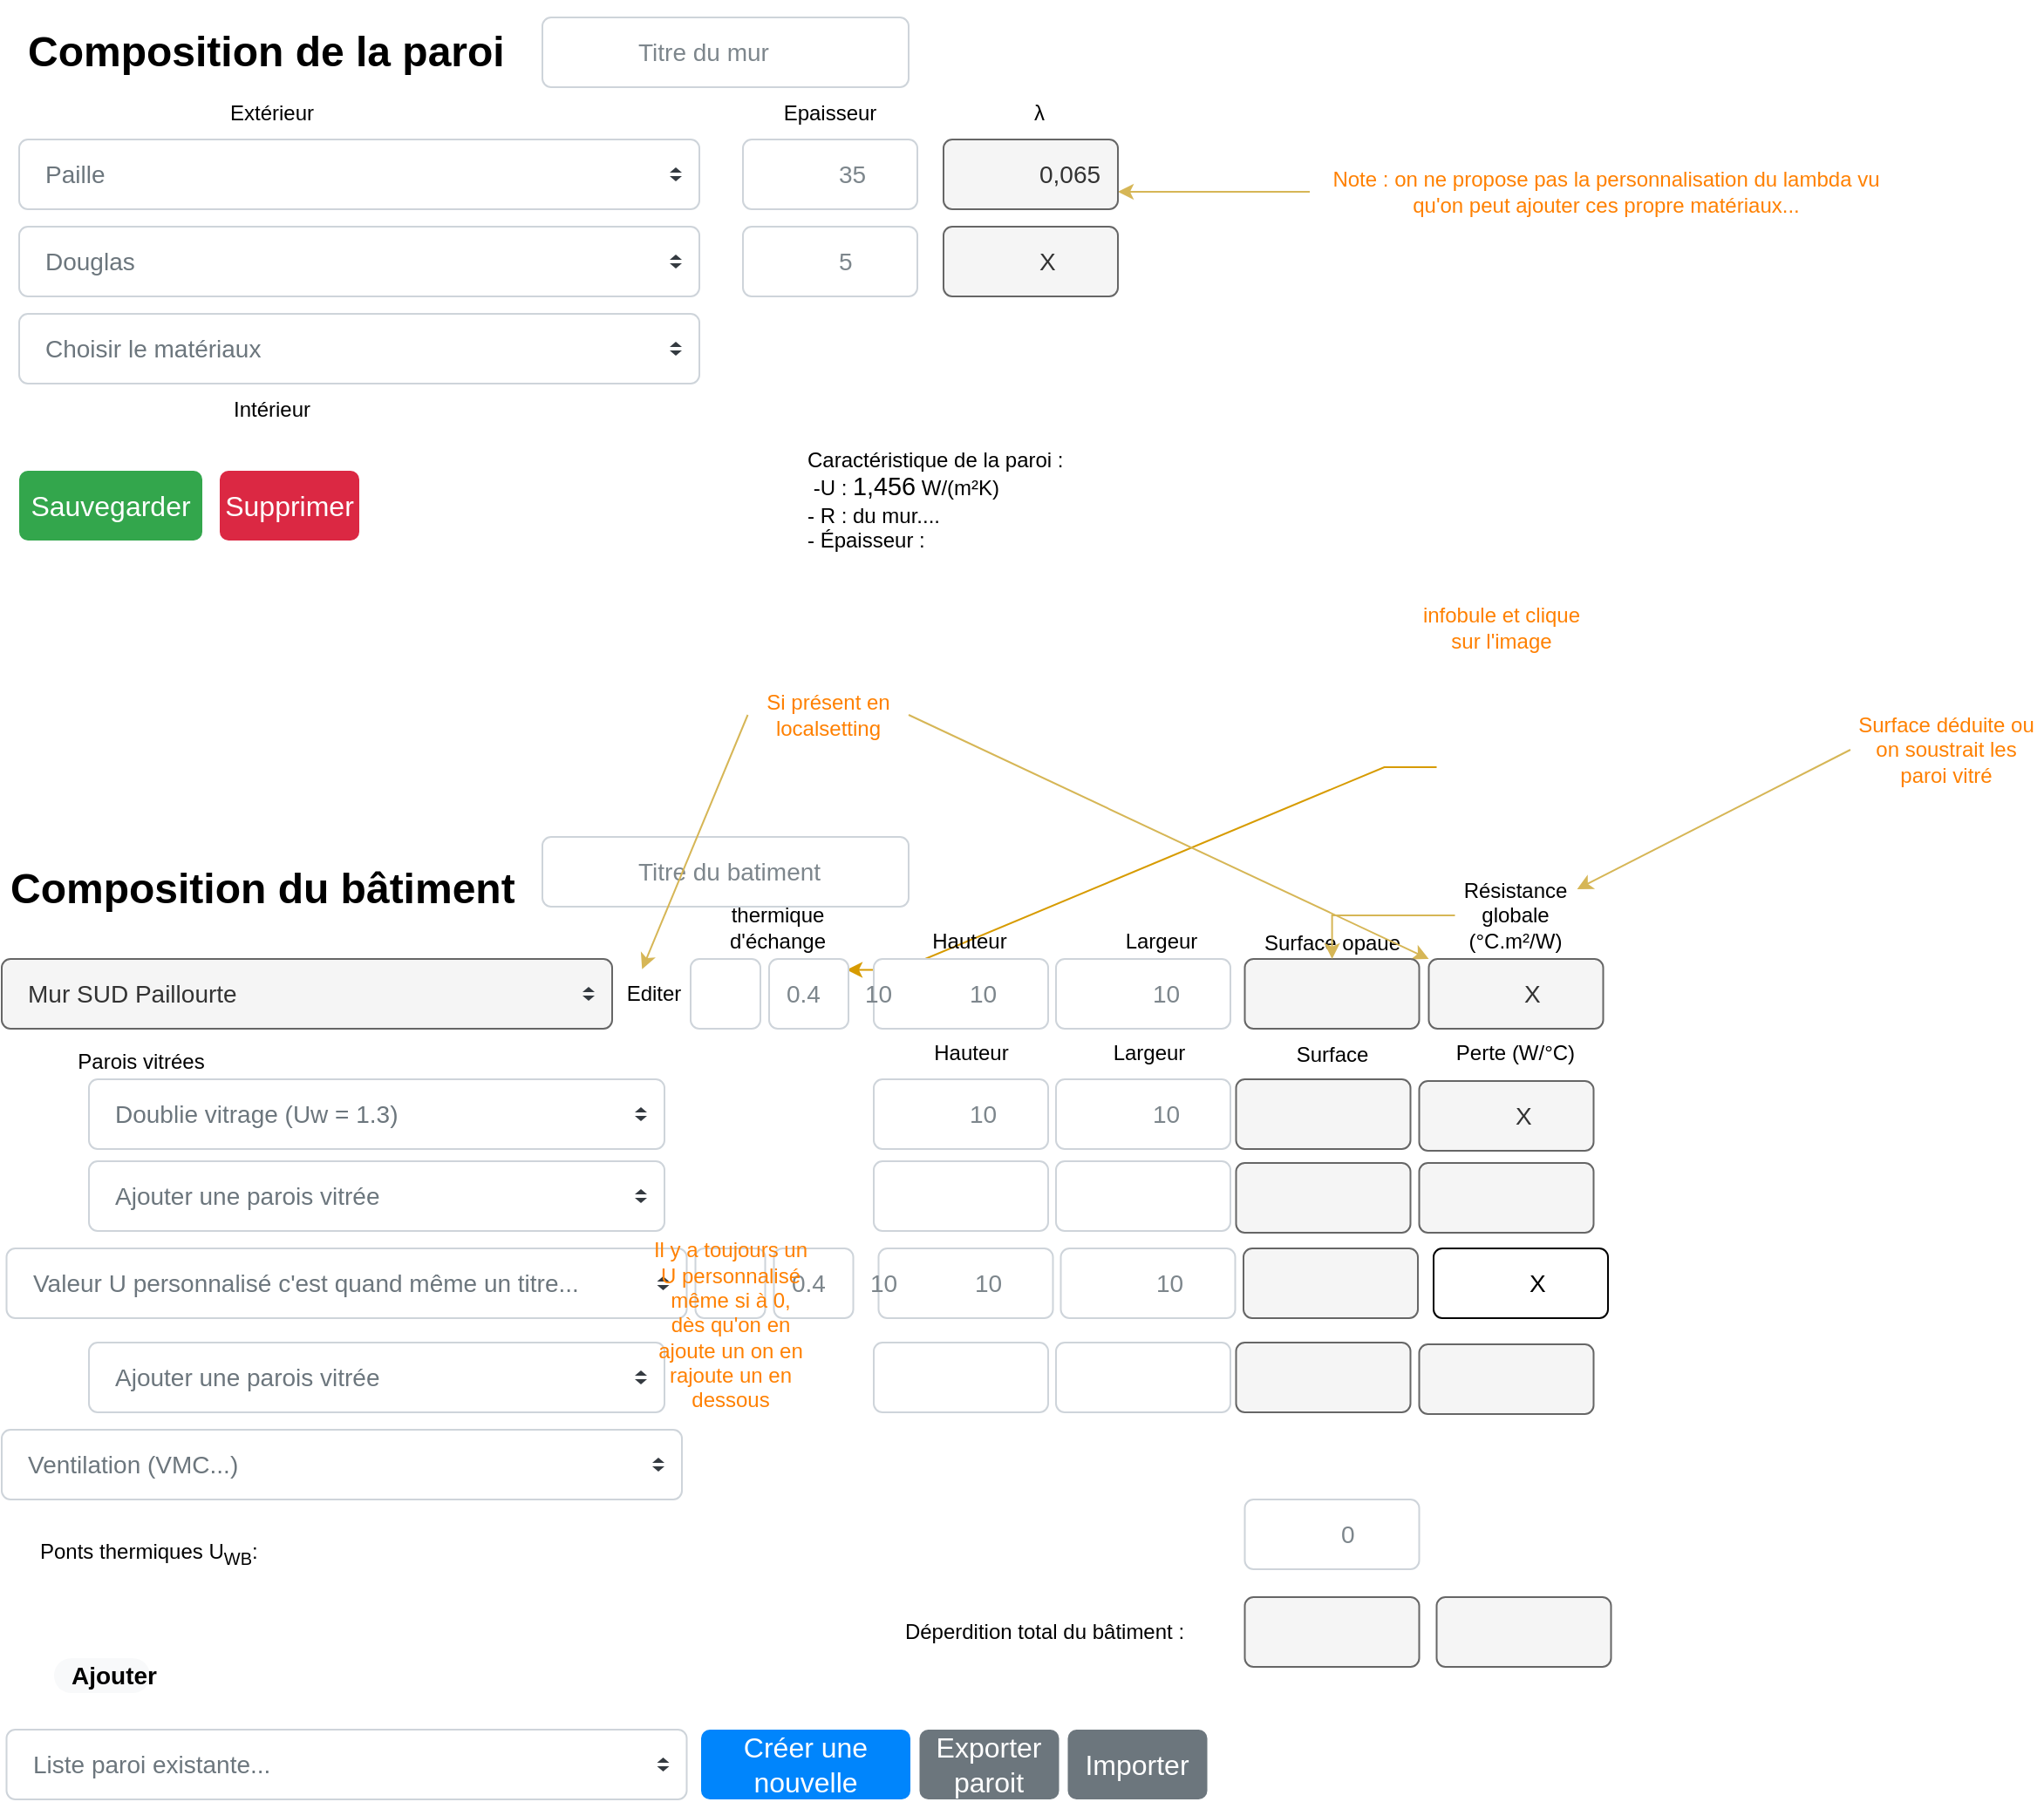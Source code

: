 <mxfile version="22.0.4" type="device">
  <diagram name="Page-1" id="U6AgEsBWcxfrFkKD8nFg">
    <mxGraphModel dx="638" dy="358" grid="1" gridSize="10" guides="1" tooltips="1" connect="1" arrows="1" fold="1" page="1" pageScale="1" pageWidth="827" pageHeight="1169" math="0" shadow="0">
      <root>
        <mxCell id="0" />
        <mxCell id="1" parent="0" />
        <mxCell id="PsO-t5uclC_GNvqs1Ozv-1" value="Paille" style="html=1;shadow=0;dashed=0;shape=mxgraph.bootstrap.rrect;rSize=5;fillColor=#ffffff;strokeColor=#CED4DA;align=left;spacing=15;fontSize=14;fontColor=#6C767D;" parent="1" vertex="1">
          <mxGeometry x="20" y="110" width="390" height="40" as="geometry" />
        </mxCell>
        <mxCell id="PsO-t5uclC_GNvqs1Ozv-2" value="" style="shape=triangle;direction=south;fillColor=#343A40;strokeColor=none;perimeter=none;" parent="PsO-t5uclC_GNvqs1Ozv-1" vertex="1">
          <mxGeometry x="1" y="0.5" width="7" height="3" relative="1" as="geometry">
            <mxPoint x="-17" y="1" as="offset" />
          </mxGeometry>
        </mxCell>
        <mxCell id="PsO-t5uclC_GNvqs1Ozv-3" value="" style="shape=triangle;direction=north;fillColor=#343A40;strokeColor=none;perimeter=none;" parent="PsO-t5uclC_GNvqs1Ozv-1" vertex="1">
          <mxGeometry x="1" y="0.5" width="7" height="3" relative="1" as="geometry">
            <mxPoint x="-17" y="-4" as="offset" />
          </mxGeometry>
        </mxCell>
        <mxCell id="PsO-t5uclC_GNvqs1Ozv-4" value="Choisir le matériaux" style="html=1;shadow=0;dashed=0;shape=mxgraph.bootstrap.rrect;rSize=5;fillColor=#ffffff;strokeColor=#CED4DA;align=left;spacing=15;fontSize=14;fontColor=#6C767D;" parent="1" vertex="1">
          <mxGeometry x="20" y="210" width="390" height="40" as="geometry" />
        </mxCell>
        <mxCell id="PsO-t5uclC_GNvqs1Ozv-5" value="" style="shape=triangle;direction=south;fillColor=#343A40;strokeColor=none;perimeter=none;" parent="PsO-t5uclC_GNvqs1Ozv-4" vertex="1">
          <mxGeometry x="1" y="0.5" width="7" height="3" relative="1" as="geometry">
            <mxPoint x="-17" y="1" as="offset" />
          </mxGeometry>
        </mxCell>
        <mxCell id="PsO-t5uclC_GNvqs1Ozv-6" value="" style="shape=triangle;direction=north;fillColor=#343A40;strokeColor=none;perimeter=none;" parent="PsO-t5uclC_GNvqs1Ozv-4" vertex="1">
          <mxGeometry x="1" y="0.5" width="7" height="3" relative="1" as="geometry">
            <mxPoint x="-17" y="-4" as="offset" />
          </mxGeometry>
        </mxCell>
        <mxCell id="PsO-t5uclC_GNvqs1Ozv-11" value="&lt;h1&gt;Composition de la paroi&lt;br&gt;&lt;/h1&gt;" style="text;html=1;strokeColor=none;fillColor=none;spacing=5;spacingTop=-20;whiteSpace=wrap;overflow=hidden;rounded=0;" parent="1" vertex="1">
          <mxGeometry x="20" y="40" width="330" height="40" as="geometry" />
        </mxCell>
        <mxCell id="PsO-t5uclC_GNvqs1Ozv-12" value="Intérieur" style="text;html=1;strokeColor=none;fillColor=none;align=center;verticalAlign=middle;whiteSpace=wrap;rounded=0;" parent="1" vertex="1">
          <mxGeometry x="130" y="250" width="70" height="30" as="geometry" />
        </mxCell>
        <mxCell id="PsO-t5uclC_GNvqs1Ozv-13" value="Extérieur" style="text;html=1;strokeColor=none;fillColor=none;align=center;verticalAlign=middle;whiteSpace=wrap;rounded=0;" parent="1" vertex="1">
          <mxGeometry x="135" y="80" width="60" height="30" as="geometry" />
        </mxCell>
        <mxCell id="PsO-t5uclC_GNvqs1Ozv-14" value="Titre du mur" style="html=1;shadow=0;dashed=0;shape=mxgraph.bootstrap.rrect;rSize=5;strokeColor=#CED4DA;html=1;whiteSpace=wrap;fillColor=#FFFFFF;fontColor=#7D868C;align=left;spacing=15;spacingLeft=40;fontSize=14;" parent="1" vertex="1">
          <mxGeometry x="320" y="40" width="210" height="40" as="geometry" />
        </mxCell>
        <mxCell id="PsO-t5uclC_GNvqs1Ozv-17" value="Epaisseur" style="text;html=1;strokeColor=none;fillColor=none;align=center;verticalAlign=middle;whiteSpace=wrap;rounded=0;" parent="1" vertex="1">
          <mxGeometry x="450" y="80" width="70" height="30" as="geometry" />
        </mxCell>
        <mxCell id="PsO-t5uclC_GNvqs1Ozv-18" value="λ" style="text;html=1;strokeColor=none;fillColor=none;align=center;verticalAlign=middle;whiteSpace=wrap;rounded=0;" parent="1" vertex="1">
          <mxGeometry x="570" y="80" width="70" height="30" as="geometry" />
        </mxCell>
        <mxCell id="PsO-t5uclC_GNvqs1Ozv-22" value="Supprimer" style="html=1;shadow=0;dashed=0;shape=mxgraph.bootstrap.rrect;rSize=5;strokeColor=none;strokeWidth=1;fillColor=#DB2843;fontColor=#FFFFFF;whiteSpace=wrap;align=center;verticalAlign=middle;spacingLeft=0;fontStyle=0;fontSize=16;spacing=5;" parent="1" vertex="1">
          <mxGeometry x="135" y="300" width="80" height="40" as="geometry" />
        </mxCell>
        <mxCell id="PsO-t5uclC_GNvqs1Ozv-26" value="35" style="html=1;shadow=0;dashed=0;shape=mxgraph.bootstrap.rrect;rSize=5;strokeColor=#CED4DA;html=1;whiteSpace=wrap;fillColor=#FFFFFF;fontColor=#7D868C;align=left;spacing=15;spacingLeft=40;fontSize=14;" parent="1" vertex="1">
          <mxGeometry x="435" y="110" width="100" height="40" as="geometry" />
        </mxCell>
        <mxCell id="PsO-t5uclC_GNvqs1Ozv-32" value="Douglas" style="html=1;shadow=0;dashed=0;shape=mxgraph.bootstrap.rrect;rSize=5;fillColor=#ffffff;strokeColor=#CED4DA;align=left;spacing=15;fontSize=14;fontColor=#6C767D;" parent="1" vertex="1">
          <mxGeometry x="20" y="160" width="390" height="40" as="geometry" />
        </mxCell>
        <mxCell id="PsO-t5uclC_GNvqs1Ozv-33" value="" style="shape=triangle;direction=south;fillColor=#343A40;strokeColor=none;perimeter=none;" parent="PsO-t5uclC_GNvqs1Ozv-32" vertex="1">
          <mxGeometry x="1" y="0.5" width="7" height="3" relative="1" as="geometry">
            <mxPoint x="-17" y="1" as="offset" />
          </mxGeometry>
        </mxCell>
        <mxCell id="PsO-t5uclC_GNvqs1Ozv-34" value="" style="shape=triangle;direction=north;fillColor=#343A40;strokeColor=none;perimeter=none;" parent="PsO-t5uclC_GNvqs1Ozv-32" vertex="1">
          <mxGeometry x="1" y="0.5" width="7" height="3" relative="1" as="geometry">
            <mxPoint x="-17" y="-4" as="offset" />
          </mxGeometry>
        </mxCell>
        <mxCell id="PsO-t5uclC_GNvqs1Ozv-36" value="5" style="html=1;shadow=0;dashed=0;shape=mxgraph.bootstrap.rrect;rSize=5;strokeColor=#CED4DA;html=1;whiteSpace=wrap;fillColor=#FFFFFF;fontColor=#7D868C;align=left;spacing=15;spacingLeft=40;fontSize=14;" parent="1" vertex="1">
          <mxGeometry x="435" y="160" width="100" height="40" as="geometry" />
        </mxCell>
        <mxCell id="PsO-t5uclC_GNvqs1Ozv-41" style="edgeStyle=orthogonalEdgeStyle;rounded=0;orthogonalLoop=1;jettySize=auto;html=1;fillColor=#fff2cc;strokeColor=#d6b656;" parent="1" source="PsO-t5uclC_GNvqs1Ozv-40" target="PsO-t5uclC_GNvqs1Ozv-42" edge="1">
          <mxGeometry relative="1" as="geometry">
            <mxPoint x="640" y="130" as="targetPoint" />
          </mxGeometry>
        </mxCell>
        <mxCell id="PsO-t5uclC_GNvqs1Ozv-40" value="&lt;font color=&quot;#FF8000&quot;&gt;Note : on ne propose pas la personnalisation du lambda vu qu&#39;on peut ajouter ces propre matériaux...&lt;/font&gt;" style="text;html=1;strokeColor=none;fillColor=none;align=center;verticalAlign=middle;whiteSpace=wrap;rounded=0;" parent="1" vertex="1">
          <mxGeometry x="760" y="140" width="340" as="geometry" />
        </mxCell>
        <mxCell id="PsO-t5uclC_GNvqs1Ozv-42" value="0,065" style="html=1;shadow=0;dashed=0;shape=mxgraph.bootstrap.rrect;rSize=5;strokeColor=#666666;html=1;whiteSpace=wrap;fillColor=#f5f5f5;fontColor=#333333;align=left;spacing=15;spacingLeft=40;fontSize=14;" parent="1" vertex="1">
          <mxGeometry x="550" y="110" width="100" height="40" as="geometry" />
        </mxCell>
        <mxCell id="PsO-t5uclC_GNvqs1Ozv-43" value="X" style="html=1;shadow=0;dashed=0;shape=mxgraph.bootstrap.rrect;rSize=5;strokeColor=#666666;html=1;whiteSpace=wrap;fillColor=#f5f5f5;fontColor=#333333;align=left;spacing=15;spacingLeft=40;fontSize=14;" parent="1" vertex="1">
          <mxGeometry x="550" y="160" width="100" height="40" as="geometry" />
        </mxCell>
        <mxCell id="PsO-t5uclC_GNvqs1Ozv-44" value="&lt;div class=&quot;ucolsmpl colmaxi&quot; style=&quot;display: block;&quot;&gt;&lt;div class=&quot;usumdiv ucolhd&quot; title=&quot;Votre valeur U en Vergleich mit dem Höchstwert gemäß GEG 2020 für erstmaligen Einbau, Ersatz oder Erneuerung von Außenwänden (Anlage 7, Zeile 1a,1b). (Calculé via FE)&quot;&gt;&lt;span class=&quot;uvar&quot;&gt;Caractéristique de la paroi :&amp;nbsp; &lt;br&gt;&lt;/span&gt;&lt;/div&gt;&lt;div class=&quot;usumdiv ucolhd&quot; title=&quot;Votre valeur U en Vergleich mit dem Höchstwert gemäß GEG 2020 für erstmaligen Einbau, Ersatz oder Erneuerung von Außenwänden (Anlage 7, Zeile 1a,1b). (Calculé via FE)&quot;&gt;&lt;span class=&quot;uvar&quot;&gt;&amp;nbsp;-U :&lt;/span&gt; &lt;span class=&quot;uval&quot; style=&quot;font-size:120%;&quot;&gt;1,456&lt;/span&gt; &lt;span style=&quot;font-size:12px;&quot; class=&quot;uunit&quot;&gt;W/(m²K)&lt;/span&gt;&lt;/div&gt;&lt;div class=&quot;usumdiv ucolhd&quot; title=&quot;Votre valeur U en Vergleich mit dem Höchstwert gemäß GEG 2020 für erstmaligen Einbau, Ersatz oder Erneuerung von Außenwänden (Anlage 7, Zeile 1a,1b). (Calculé via FE)&quot;&gt;&lt;span style=&quot;font-size:12px;&quot; class=&quot;uunit&quot;&gt;- R : du mur....&lt;br&gt;&lt;/span&gt;&lt;/div&gt;&lt;div class=&quot;usumdiv ucolhd&quot; title=&quot;Votre valeur U en Vergleich mit dem Höchstwert gemäß GEG 2020 für erstmaligen Einbau, Ersatz oder Erneuerung von Außenwänden (Anlage 7, Zeile 1a,1b). (Calculé via FE)&quot;&gt;&lt;span style=&quot;font-size:12px;&quot; class=&quot;uunit&quot;&gt;- Épaisseur : &lt;br&gt;&lt;/span&gt;&lt;/div&gt;&lt;/div&gt;" style="text;whiteSpace=wrap;html=1;" parent="1" vertex="1">
          <mxGeometry x="470" y="280" width="190" height="70" as="geometry" />
        </mxCell>
        <mxCell id="PsO-t5uclC_GNvqs1Ozv-112" style="edgeStyle=entityRelationEdgeStyle;rounded=0;orthogonalLoop=1;jettySize=auto;html=1;entryX=0.978;entryY=0.156;entryDx=0;entryDy=0;entryPerimeter=0;fillColor=#ffe6cc;strokeColor=#d79b00;" parent="1" source="PsO-t5uclC_GNvqs1Ozv-45" target="PsO-t5uclC_GNvqs1Ozv-72" edge="1">
          <mxGeometry relative="1" as="geometry">
            <Array as="points">
              <mxPoint x="610" y="520" />
              <mxPoint x="620" y="500" />
              <mxPoint x="550" y="520" />
            </Array>
          </mxGeometry>
        </mxCell>
        <mxCell id="PsO-t5uclC_GNvqs1Ozv-45" value="" style="shape=image;imageAspect=0;aspect=fixed;verticalLabelPosition=bottom;verticalAlign=top;image=https://energie.wallonie.be/servlet/Repository/img-6-8.png?ID=39704;" parent="1" vertex="1">
          <mxGeometry x="832.75" y="410.27" width="148.25" height="119.45" as="geometry" />
        </mxCell>
        <mxCell id="PsO-t5uclC_GNvqs1Ozv-49" value="&lt;h1&gt;Composition du bâtiment&lt;br&gt;&lt;/h1&gt;" style="text;html=1;strokeColor=none;fillColor=none;spacing=5;spacingTop=-20;whiteSpace=wrap;overflow=hidden;rounded=0;" parent="1" vertex="1">
          <mxGeometry x="10" y="520" width="330" height="40" as="geometry" />
        </mxCell>
        <mxCell id="PsO-t5uclC_GNvqs1Ozv-51" value="Mur SUD Paillourte" style="html=1;shadow=0;dashed=0;shape=mxgraph.bootstrap.rrect;rSize=5;fillColor=#f5f5f5;strokeColor=#666666;align=left;spacing=15;fontSize=14;fontColor=#333333;" parent="1" vertex="1">
          <mxGeometry x="10" y="580" width="350" height="40" as="geometry" />
        </mxCell>
        <mxCell id="PsO-t5uclC_GNvqs1Ozv-52" value="" style="shape=triangle;direction=south;fillColor=#343A40;strokeColor=none;perimeter=none;" parent="PsO-t5uclC_GNvqs1Ozv-51" vertex="1">
          <mxGeometry x="1" y="0.5" width="7" height="3" relative="1" as="geometry">
            <mxPoint x="-17" y="1" as="offset" />
          </mxGeometry>
        </mxCell>
        <mxCell id="PsO-t5uclC_GNvqs1Ozv-53" value="" style="shape=triangle;direction=north;fillColor=#343A40;strokeColor=none;perimeter=none;" parent="PsO-t5uclC_GNvqs1Ozv-51" vertex="1">
          <mxGeometry x="1" y="0.5" width="7" height="3" relative="1" as="geometry">
            <mxPoint x="-17" y="-4" as="offset" />
          </mxGeometry>
        </mxCell>
        <mxCell id="PsO-t5uclC_GNvqs1Ozv-54" value="10" style="html=1;shadow=0;dashed=0;shape=mxgraph.bootstrap.rrect;rSize=5;strokeColor=#CED4DA;html=1;whiteSpace=wrap;fillColor=#FFFFFF;fontColor=#7D868C;align=left;spacing=15;spacingLeft=40;fontSize=14;" parent="1" vertex="1">
          <mxGeometry x="614.5" y="580" width="100" height="40" as="geometry" />
        </mxCell>
        <mxCell id="PsO-t5uclC_GNvqs1Ozv-55" value="10" style="html=1;shadow=0;dashed=0;shape=mxgraph.bootstrap.rrect;rSize=5;strokeColor=#CED4DA;html=1;whiteSpace=wrap;fillColor=#FFFFFF;fontColor=#7D868C;align=left;spacing=15;spacingLeft=40;fontSize=14;" parent="1" vertex="1">
          <mxGeometry x="510" y="580" width="100" height="40" as="geometry" />
        </mxCell>
        <mxCell id="PsO-t5uclC_GNvqs1Ozv-56" value="Hauteur" style="text;html=1;strokeColor=none;fillColor=none;align=center;verticalAlign=middle;whiteSpace=wrap;rounded=0;" parent="1" vertex="1">
          <mxGeometry x="530" y="555" width="70" height="30" as="geometry" />
        </mxCell>
        <mxCell id="PsO-t5uclC_GNvqs1Ozv-57" value="Largeur" style="text;html=1;strokeColor=none;fillColor=none;align=center;verticalAlign=middle;whiteSpace=wrap;rounded=0;" parent="1" vertex="1">
          <mxGeometry x="640" y="555" width="70" height="30" as="geometry" />
        </mxCell>
        <mxCell id="PsO-t5uclC_GNvqs1Ozv-58" value="Doublie vitrage (Uw = 1.3)" style="html=1;shadow=0;dashed=0;shape=mxgraph.bootstrap.rrect;rSize=5;fillColor=#ffffff;strokeColor=#CED4DA;align=left;spacing=15;fontSize=14;fontColor=#6C767D;" parent="1" vertex="1">
          <mxGeometry x="60" y="649" width="330" height="40" as="geometry" />
        </mxCell>
        <mxCell id="PsO-t5uclC_GNvqs1Ozv-59" value="" style="shape=triangle;direction=south;fillColor=#343A40;strokeColor=none;perimeter=none;" parent="PsO-t5uclC_GNvqs1Ozv-58" vertex="1">
          <mxGeometry x="1" y="0.5" width="7" height="3" relative="1" as="geometry">
            <mxPoint x="-17" y="1" as="offset" />
          </mxGeometry>
        </mxCell>
        <mxCell id="PsO-t5uclC_GNvqs1Ozv-60" value="" style="shape=triangle;direction=north;fillColor=#343A40;strokeColor=none;perimeter=none;" parent="PsO-t5uclC_GNvqs1Ozv-58" vertex="1">
          <mxGeometry x="1" y="0.5" width="7" height="3" relative="1" as="geometry">
            <mxPoint x="-17" y="-4" as="offset" />
          </mxGeometry>
        </mxCell>
        <mxCell id="PsO-t5uclC_GNvqs1Ozv-65" value="Parois vitrées" style="text;html=1;strokeColor=none;fillColor=none;align=center;verticalAlign=middle;whiteSpace=wrap;rounded=0;" parent="PsO-t5uclC_GNvqs1Ozv-58" vertex="1">
          <mxGeometry x="-50" y="-15" width="160" height="10" as="geometry" />
        </mxCell>
        <mxCell id="PsO-t5uclC_GNvqs1Ozv-61" value="10" style="html=1;shadow=0;dashed=0;shape=mxgraph.bootstrap.rrect;rSize=5;strokeColor=#CED4DA;html=1;whiteSpace=wrap;fillColor=#FFFFFF;fontColor=#7D868C;align=left;spacing=15;spacingLeft=40;fontSize=14;" parent="1" vertex="1">
          <mxGeometry x="510" y="649" width="100" height="40" as="geometry" />
        </mxCell>
        <mxCell id="PsO-t5uclC_GNvqs1Ozv-62" value="10" style="html=1;shadow=0;dashed=0;shape=mxgraph.bootstrap.rrect;rSize=5;strokeColor=#CED4DA;html=1;whiteSpace=wrap;fillColor=#FFFFFF;fontColor=#7D868C;align=left;spacing=15;spacingLeft=40;fontSize=14;" parent="1" vertex="1">
          <mxGeometry x="614.5" y="649" width="100" height="40" as="geometry" />
        </mxCell>
        <mxCell id="PsO-t5uclC_GNvqs1Ozv-63" value="X" style="html=1;shadow=0;dashed=0;shape=mxgraph.bootstrap.rrect;rSize=5;strokeColor=#666666;html=1;whiteSpace=wrap;fillColor=#f5f5f5;fontColor=#333333;align=left;spacing=15;spacingLeft=40;fontSize=14;" parent="1" vertex="1">
          <mxGeometry x="828.25" y="580" width="100" height="40" as="geometry" />
        </mxCell>
        <mxCell id="PsO-t5uclC_GNvqs1Ozv-67" value="Surface opaue" style="text;html=1;strokeColor=none;fillColor=none;align=center;verticalAlign=middle;whiteSpace=wrap;rounded=0;" parent="1" vertex="1">
          <mxGeometry x="727.75" y="555.5" width="90" height="30" as="geometry" />
        </mxCell>
        <mxCell id="PsO-t5uclC_GNvqs1Ozv-68" value="X" style="html=1;shadow=0;dashed=0;shape=mxgraph.bootstrap.rrect;rSize=5;strokeColor=#666666;html=1;whiteSpace=wrap;fillColor=#f5f5f5;fontColor=#333333;align=left;spacing=15;spacingLeft=40;fontSize=14;" parent="1" vertex="1">
          <mxGeometry x="822.75" y="650" width="100" height="40" as="geometry" />
        </mxCell>
        <mxCell id="PsO-t5uclC_GNvqs1Ozv-71" value="Résistance thermique d&#39;échange" style="text;html=1;strokeColor=none;fillColor=none;align=center;verticalAlign=middle;whiteSpace=wrap;rounded=0;" parent="1" vertex="1">
          <mxGeometry x="420" y="540" width="70" height="30" as="geometry" />
        </mxCell>
        <mxCell id="PsO-t5uclC_GNvqs1Ozv-72" value="10" style="html=1;shadow=0;dashed=0;shape=mxgraph.bootstrap.rrect;rSize=5;strokeColor=#CED4DA;html=1;whiteSpace=wrap;fillColor=#FFFFFF;fontColor=#7D868C;align=left;spacing=15;spacingLeft=40;fontSize=14;" parent="1" vertex="1">
          <mxGeometry x="450" y="580" width="45.5" height="40" as="geometry" />
        </mxCell>
        <mxCell id="PsO-t5uclC_GNvqs1Ozv-73" value="0.4" style="html=1;shadow=0;dashed=0;shape=mxgraph.bootstrap.rrect;rSize=5;strokeColor=#CED4DA;html=1;whiteSpace=wrap;fillColor=#FFFFFF;fontColor=#7D868C;align=left;spacing=15;spacingLeft=40;fontSize=14;" parent="1" vertex="1">
          <mxGeometry x="405" y="580" width="40" height="40" as="geometry" />
        </mxCell>
        <mxCell id="PsO-t5uclC_GNvqs1Ozv-74" value="Titre du batiment" style="html=1;shadow=0;dashed=0;shape=mxgraph.bootstrap.rrect;rSize=5;strokeColor=#CED4DA;html=1;whiteSpace=wrap;fillColor=#FFFFFF;fontColor=#7D868C;align=left;spacing=15;spacingLeft=40;fontSize=14;" parent="1" vertex="1">
          <mxGeometry x="320" y="510" width="210" height="40" as="geometry" />
        </mxCell>
        <mxCell id="PsO-t5uclC_GNvqs1Ozv-75" value="Valeur U personnalisé c&#39;est quand même un titre..." style="html=1;shadow=0;dashed=0;shape=mxgraph.bootstrap.rrect;rSize=5;fillColor=#ffffff;strokeColor=#CED4DA;align=left;spacing=15;fontSize=14;fontColor=#6C767D;" parent="1" vertex="1">
          <mxGeometry x="12.75" y="746" width="390" height="40" as="geometry" />
        </mxCell>
        <mxCell id="PsO-t5uclC_GNvqs1Ozv-76" value="" style="shape=triangle;direction=south;fillColor=#343A40;strokeColor=none;perimeter=none;" parent="PsO-t5uclC_GNvqs1Ozv-75" vertex="1">
          <mxGeometry x="1" y="0.5" width="7" height="3" relative="1" as="geometry">
            <mxPoint x="-17" y="1" as="offset" />
          </mxGeometry>
        </mxCell>
        <mxCell id="PsO-t5uclC_GNvqs1Ozv-77" value="" style="shape=triangle;direction=north;fillColor=#343A40;strokeColor=none;perimeter=none;" parent="PsO-t5uclC_GNvqs1Ozv-75" vertex="1">
          <mxGeometry x="1" y="0.5" width="7" height="3" relative="1" as="geometry">
            <mxPoint x="-17" y="-4" as="offset" />
          </mxGeometry>
        </mxCell>
        <mxCell id="PsO-t5uclC_GNvqs1Ozv-78" value="10" style="html=1;shadow=0;dashed=0;shape=mxgraph.bootstrap.rrect;rSize=5;strokeColor=#CED4DA;html=1;whiteSpace=wrap;fillColor=#FFFFFF;fontColor=#7D868C;align=left;spacing=15;spacingLeft=40;fontSize=14;" parent="1" vertex="1">
          <mxGeometry x="617.25" y="746" width="100" height="40" as="geometry" />
        </mxCell>
        <mxCell id="PsO-t5uclC_GNvqs1Ozv-79" value="10" style="html=1;shadow=0;dashed=0;shape=mxgraph.bootstrap.rrect;rSize=5;strokeColor=#CED4DA;html=1;whiteSpace=wrap;fillColor=#FFFFFF;fontColor=#7D868C;align=left;spacing=15;spacingLeft=40;fontSize=14;" parent="1" vertex="1">
          <mxGeometry x="512.75" y="746" width="100" height="40" as="geometry" />
        </mxCell>
        <mxCell id="PsO-t5uclC_GNvqs1Ozv-80" value="X" style="html=1;shadow=0;dashed=0;shape=mxgraph.bootstrap.rrect;rSize=5;html=1;whiteSpace=wrap;align=left;spacing=15;spacingLeft=40;fontSize=14;" parent="1" vertex="1">
          <mxGeometry x="831" y="746" width="100" height="40" as="geometry" />
        </mxCell>
        <mxCell id="PsO-t5uclC_GNvqs1Ozv-82" value="10" style="html=1;shadow=0;dashed=0;shape=mxgraph.bootstrap.rrect;rSize=5;strokeColor=#CED4DA;html=1;whiteSpace=wrap;fillColor=#FFFFFF;fontColor=#7D868C;align=left;spacing=15;spacingLeft=40;fontSize=14;" parent="1" vertex="1">
          <mxGeometry x="452.75" y="746" width="45.5" height="40" as="geometry" />
        </mxCell>
        <mxCell id="PsO-t5uclC_GNvqs1Ozv-83" value="0.4" style="html=1;shadow=0;dashed=0;shape=mxgraph.bootstrap.rrect;rSize=5;strokeColor=#CED4DA;html=1;whiteSpace=wrap;fillColor=#FFFFFF;fontColor=#7D868C;align=left;spacing=15;spacingLeft=40;fontSize=14;" parent="1" vertex="1">
          <mxGeometry x="407.75" y="746" width="40" height="40" as="geometry" />
        </mxCell>
        <mxCell id="PsO-t5uclC_GNvqs1Ozv-85" value="&lt;font color=&quot;#FF8000&quot;&gt;infobule et clique sur l&#39;image&lt;br&gt;&lt;/font&gt;" style="text;html=1;strokeColor=none;fillColor=none;align=center;verticalAlign=middle;whiteSpace=wrap;rounded=0;" parent="1" vertex="1">
          <mxGeometry x="814.5" y="390" width="110" as="geometry" />
        </mxCell>
        <mxCell id="PsO-t5uclC_GNvqs1Ozv-86" value="Ajouter une parois vitrée" style="html=1;shadow=0;dashed=0;shape=mxgraph.bootstrap.rrect;rSize=5;fillColor=#ffffff;strokeColor=#CED4DA;align=left;spacing=15;fontSize=14;fontColor=#6C767D;" parent="1" vertex="1">
          <mxGeometry x="60" y="696" width="330" height="40" as="geometry" />
        </mxCell>
        <mxCell id="PsO-t5uclC_GNvqs1Ozv-87" value="" style="shape=triangle;direction=south;fillColor=#343A40;strokeColor=none;perimeter=none;" parent="PsO-t5uclC_GNvqs1Ozv-86" vertex="1">
          <mxGeometry x="1" y="0.5" width="7" height="3" relative="1" as="geometry">
            <mxPoint x="-17" y="1" as="offset" />
          </mxGeometry>
        </mxCell>
        <mxCell id="PsO-t5uclC_GNvqs1Ozv-88" value="" style="shape=triangle;direction=north;fillColor=#343A40;strokeColor=none;perimeter=none;" parent="PsO-t5uclC_GNvqs1Ozv-86" vertex="1">
          <mxGeometry x="1" y="0.5" width="7" height="3" relative="1" as="geometry">
            <mxPoint x="-17" y="-4" as="offset" />
          </mxGeometry>
        </mxCell>
        <mxCell id="PsO-t5uclC_GNvqs1Ozv-90" value="" style="html=1;shadow=0;dashed=0;shape=mxgraph.bootstrap.rrect;rSize=5;strokeColor=#CED4DA;html=1;whiteSpace=wrap;fillColor=#FFFFFF;fontColor=#7D868C;align=left;spacing=15;spacingLeft=40;fontSize=14;" parent="1" vertex="1">
          <mxGeometry x="510" y="696" width="100" height="40" as="geometry" />
        </mxCell>
        <mxCell id="PsO-t5uclC_GNvqs1Ozv-91" value="" style="html=1;shadow=0;dashed=0;shape=mxgraph.bootstrap.rrect;rSize=5;strokeColor=#CED4DA;html=1;whiteSpace=wrap;fillColor=#FFFFFF;fontColor=#7D868C;align=left;spacing=15;spacingLeft=40;fontSize=14;" parent="1" vertex="1">
          <mxGeometry x="614.5" y="696" width="100" height="40" as="geometry" />
        </mxCell>
        <mxCell id="PsO-t5uclC_GNvqs1Ozv-92" value="" style="html=1;shadow=0;dashed=0;shape=mxgraph.bootstrap.rrect;rSize=5;strokeColor=#666666;html=1;whiteSpace=wrap;fillColor=#f5f5f5;fontColor=#333333;align=left;spacing=15;spacingLeft=40;fontSize=14;" parent="1" vertex="1">
          <mxGeometry x="822.75" y="697" width="100" height="40" as="geometry" />
        </mxCell>
        <mxCell id="PsO-t5uclC_GNvqs1Ozv-102" value="Ajouter une parois vitrée" style="html=1;shadow=0;dashed=0;shape=mxgraph.bootstrap.rrect;rSize=5;fillColor=#ffffff;strokeColor=#CED4DA;align=left;spacing=15;fontSize=14;fontColor=#6C767D;" parent="1" vertex="1">
          <mxGeometry x="60" y="800" width="330" height="40" as="geometry" />
        </mxCell>
        <mxCell id="PsO-t5uclC_GNvqs1Ozv-103" value="" style="shape=triangle;direction=south;fillColor=#343A40;strokeColor=none;perimeter=none;" parent="PsO-t5uclC_GNvqs1Ozv-102" vertex="1">
          <mxGeometry x="1" y="0.5" width="7" height="3" relative="1" as="geometry">
            <mxPoint x="-17" y="1" as="offset" />
          </mxGeometry>
        </mxCell>
        <mxCell id="PsO-t5uclC_GNvqs1Ozv-104" value="" style="shape=triangle;direction=north;fillColor=#343A40;strokeColor=none;perimeter=none;" parent="PsO-t5uclC_GNvqs1Ozv-102" vertex="1">
          <mxGeometry x="1" y="0.5" width="7" height="3" relative="1" as="geometry">
            <mxPoint x="-17" y="-4" as="offset" />
          </mxGeometry>
        </mxCell>
        <mxCell id="PsO-t5uclC_GNvqs1Ozv-105" value="" style="html=1;shadow=0;dashed=0;shape=mxgraph.bootstrap.rrect;rSize=5;strokeColor=#CED4DA;html=1;whiteSpace=wrap;fillColor=#FFFFFF;fontColor=#7D868C;align=left;spacing=15;spacingLeft=40;fontSize=14;" parent="1" vertex="1">
          <mxGeometry x="510" y="800" width="100" height="40" as="geometry" />
        </mxCell>
        <mxCell id="PsO-t5uclC_GNvqs1Ozv-106" value="" style="html=1;shadow=0;dashed=0;shape=mxgraph.bootstrap.rrect;rSize=5;strokeColor=#CED4DA;html=1;whiteSpace=wrap;fillColor=#FFFFFF;fontColor=#7D868C;align=left;spacing=15;spacingLeft=40;fontSize=14;" parent="1" vertex="1">
          <mxGeometry x="614.5" y="800" width="100" height="40" as="geometry" />
        </mxCell>
        <mxCell id="PsO-t5uclC_GNvqs1Ozv-107" value="" style="html=1;shadow=0;dashed=0;shape=mxgraph.bootstrap.rrect;rSize=5;strokeColor=#666666;html=1;whiteSpace=wrap;fillColor=#f5f5f5;fontColor=#333333;align=left;spacing=15;spacingLeft=40;fontSize=14;" parent="1" vertex="1">
          <mxGeometry x="822.75" y="801" width="100" height="40" as="geometry" />
        </mxCell>
        <mxCell id="PsO-t5uclC_GNvqs1Ozv-113" value="Déperdition total du bâtiment :" style="text;html=1;strokeColor=none;fillColor=none;align=center;verticalAlign=middle;whiteSpace=wrap;rounded=0;" parent="1" vertex="1">
          <mxGeometry x="512.75" y="951" width="190" height="30" as="geometry" />
        </mxCell>
        <mxCell id="PsO-t5uclC_GNvqs1Ozv-114" value="" style="html=1;shadow=0;dashed=0;shape=mxgraph.bootstrap.rrect;rSize=5;strokeColor=#666666;html=1;whiteSpace=wrap;fillColor=#f5f5f5;fontColor=#333333;align=left;spacing=15;spacingLeft=40;fontSize=14;" parent="1" vertex="1">
          <mxGeometry x="722.75" y="946" width="100" height="40" as="geometry" />
        </mxCell>
        <mxCell id="PsO-t5uclC_GNvqs1Ozv-115" value="" style="html=1;shadow=0;dashed=0;shape=mxgraph.bootstrap.rrect;rSize=5;strokeColor=#666666;html=1;whiteSpace=wrap;fillColor=#f5f5f5;fontColor=#333333;align=left;spacing=15;spacingLeft=40;fontSize=14;" parent="1" vertex="1">
          <mxGeometry x="832.75" y="946" width="100" height="40" as="geometry" />
        </mxCell>
        <mxCell id="PsO-t5uclC_GNvqs1Ozv-116" value="Ventilation (VMC...)" style="html=1;shadow=0;dashed=0;shape=mxgraph.bootstrap.rrect;rSize=5;fillColor=#ffffff;strokeColor=#CED4DA;align=left;spacing=15;fontSize=14;fontColor=#6C767D;" parent="1" vertex="1">
          <mxGeometry x="10" y="850" width="390" height="40" as="geometry" />
        </mxCell>
        <mxCell id="PsO-t5uclC_GNvqs1Ozv-117" value="" style="shape=triangle;direction=south;fillColor=#343A40;strokeColor=none;perimeter=none;" parent="PsO-t5uclC_GNvqs1Ozv-116" vertex="1">
          <mxGeometry x="1" y="0.5" width="7" height="3" relative="1" as="geometry">
            <mxPoint x="-17" y="1" as="offset" />
          </mxGeometry>
        </mxCell>
        <mxCell id="PsO-t5uclC_GNvqs1Ozv-118" value="" style="shape=triangle;direction=north;fillColor=#343A40;strokeColor=none;perimeter=none;" parent="PsO-t5uclC_GNvqs1Ozv-116" vertex="1">
          <mxGeometry x="1" y="0.5" width="7" height="3" relative="1" as="geometry">
            <mxPoint x="-17" y="-4" as="offset" />
          </mxGeometry>
        </mxCell>
        <mxCell id="PsO-t5uclC_GNvqs1Ozv-119" value="Ponts thermiques U&lt;sub&gt;WB&lt;/sub&gt;:" style="text;whiteSpace=wrap;html=1;" parent="1" vertex="1">
          <mxGeometry x="30" y="906" width="160" height="40" as="geometry" />
        </mxCell>
        <mxCell id="PsO-t5uclC_GNvqs1Ozv-120" value="0" style="html=1;shadow=0;dashed=0;shape=mxgraph.bootstrap.rrect;rSize=5;strokeColor=#CED4DA;html=1;whiteSpace=wrap;fillColor=#FFFFFF;fontColor=#7D868C;align=left;spacing=15;spacingLeft=40;fontSize=14;" parent="1" vertex="1">
          <mxGeometry x="722.75" y="890" width="100" height="40" as="geometry" />
        </mxCell>
        <mxCell id="PsO-t5uclC_GNvqs1Ozv-123" value="Sauvegarder" style="html=1;shadow=0;dashed=0;shape=mxgraph.bootstrap.rrect;rSize=5;strokeColor=none;strokeWidth=1;fillColor=#33A64C;fontColor=#FFFFFF;whiteSpace=wrap;align=center;verticalAlign=middle;spacingLeft=0;fontStyle=0;fontSize=16;spacing=5;" parent="1" vertex="1">
          <mxGeometry x="20" y="300" width="105" height="40" as="geometry" />
        </mxCell>
        <mxCell id="PsO-t5uclC_GNvqs1Ozv-129" value="Exporter paroit" style="html=1;shadow=0;dashed=0;shape=mxgraph.bootstrap.rrect;rSize=5;strokeColor=none;strokeWidth=1;fillColor=#6C767D;fontColor=#FFFFFF;whiteSpace=wrap;align=center;verticalAlign=middle;spacingLeft=0;fontStyle=0;fontSize=16;spacing=5;" parent="1" vertex="1">
          <mxGeometry x="536.25" y="1022" width="80" height="40" as="geometry" />
        </mxCell>
        <mxCell id="PsO-t5uclC_GNvqs1Ozv-130" value="Importer" style="html=1;shadow=0;dashed=0;shape=mxgraph.bootstrap.rrect;rSize=5;strokeColor=none;strokeWidth=1;fillColor=#6C767D;fontColor=#FFFFFF;whiteSpace=wrap;align=center;verticalAlign=middle;spacingLeft=0;fontStyle=0;fontSize=16;spacing=5;" parent="1" vertex="1">
          <mxGeometry x="621.25" y="1022" width="80" height="40" as="geometry" />
        </mxCell>
        <mxCell id="LThW_N4-bfqjT9SAkN2D-1" value="Editer" style="text;html=1;strokeColor=none;fillColor=none;align=center;verticalAlign=middle;whiteSpace=wrap;rounded=0;" parent="1" vertex="1">
          <mxGeometry x="354" y="584.5" width="60" height="30" as="geometry" />
        </mxCell>
        <mxCell id="LThW_N4-bfqjT9SAkN2D-4" style="edgeStyle=orthogonalEdgeStyle;rounded=0;orthogonalLoop=1;jettySize=auto;html=1;fillColor=#fff2cc;strokeColor=#d6b656;entryX=0.386;entryY=0.048;entryDx=0;entryDy=0;entryPerimeter=0;" parent="1" source="LThW_N4-bfqjT9SAkN2D-3" target="LThW_N4-bfqjT9SAkN2D-1" edge="1">
          <mxGeometry relative="1" as="geometry">
            <mxPoint x="390" y="600" as="targetPoint" />
          </mxGeometry>
        </mxCell>
        <mxCell id="LThW_N4-bfqjT9SAkN2D-11" style="edgeStyle=orthogonalEdgeStyle;rounded=0;orthogonalLoop=1;jettySize=auto;html=1;fillColor=#fff2cc;strokeColor=#d6b656;" parent="1" source="LThW_N4-bfqjT9SAkN2D-3" target="PsO-t5uclC_GNvqs1Ozv-63" edge="1">
          <mxGeometry relative="1" as="geometry" />
        </mxCell>
        <mxCell id="LThW_N4-bfqjT9SAkN2D-3" value="Si présent en localsetting" style="text;html=1;strokeColor=none;fillColor=none;align=center;verticalAlign=middle;whiteSpace=wrap;rounded=0;fontColor=#FF8000;" parent="1" vertex="1">
          <mxGeometry x="437.75" y="440" width="92.25" as="geometry" />
        </mxCell>
        <mxCell id="LThW_N4-bfqjT9SAkN2D-12" value="Liste paroi existante..." style="html=1;shadow=0;dashed=0;shape=mxgraph.bootstrap.rrect;rSize=5;fillColor=#ffffff;strokeColor=#CED4DA;align=left;spacing=15;fontSize=14;fontColor=#6C767D;" parent="1" vertex="1">
          <mxGeometry x="12.75" y="1022" width="390" height="40" as="geometry" />
        </mxCell>
        <mxCell id="LThW_N4-bfqjT9SAkN2D-13" value="" style="shape=triangle;direction=south;fillColor=#343A40;strokeColor=none;perimeter=none;" parent="LThW_N4-bfqjT9SAkN2D-12" vertex="1">
          <mxGeometry x="1" y="0.5" width="7" height="3" relative="1" as="geometry">
            <mxPoint x="-17" y="1" as="offset" />
          </mxGeometry>
        </mxCell>
        <mxCell id="LThW_N4-bfqjT9SAkN2D-14" value="" style="shape=triangle;direction=north;fillColor=#343A40;strokeColor=none;perimeter=none;" parent="LThW_N4-bfqjT9SAkN2D-12" vertex="1">
          <mxGeometry x="1" y="0.5" width="7" height="3" relative="1" as="geometry">
            <mxPoint x="-17" y="-4" as="offset" />
          </mxGeometry>
        </mxCell>
        <mxCell id="LThW_N4-bfqjT9SAkN2D-15" value="Ajouter" style="rounded=1;whiteSpace=wrap;html=1;arcSize=50;strokeColor=none;strokeWidth=1;fillColor=#F8F9FA;fontColor=#000000;whiteSpace=wrap;align=left;verticalAlign=middle;spacingLeft=0;fontStyle=1;fontSize=14;spacing=10;" parent="1" vertex="1">
          <mxGeometry x="40" y="981" width="55" height="20" as="geometry" />
        </mxCell>
        <mxCell id="LThW_N4-bfqjT9SAkN2D-16" value="Créer une nouvelle" style="html=1;shadow=0;dashed=0;shape=mxgraph.bootstrap.rrect;rSize=5;strokeColor=none;strokeWidth=1;fillColor=#0085FC;fontColor=#FFFFFF;whiteSpace=wrap;align=center;verticalAlign=middle;spacingLeft=0;fontStyle=0;fontSize=16;spacing=5;" parent="1" vertex="1">
          <mxGeometry x="411" y="1022" width="120" height="40" as="geometry" />
        </mxCell>
        <mxCell id="LThW_N4-bfqjT9SAkN2D-18" value="Il y a toujours un U personnalisé même si à 0, dès qu&#39;on en ajoute un on en rajoute un en dessous" style="text;html=1;strokeColor=none;fillColor=none;align=center;verticalAlign=middle;whiteSpace=wrap;rounded=0;fontColor=#FF8000;" parent="1" vertex="1">
          <mxGeometry x="381.63" y="790" width="92.25" as="geometry" />
        </mxCell>
        <mxCell id="LThW_N4-bfqjT9SAkN2D-19" value="" style="html=1;shadow=0;dashed=0;shape=mxgraph.bootstrap.rrect;rSize=5;strokeColor=#666666;html=1;whiteSpace=wrap;fillColor=#f5f5f5;fontColor=#333333;align=left;spacing=15;spacingLeft=40;fontSize=14;" parent="1" vertex="1">
          <mxGeometry x="722.75" y="580" width="100" height="40" as="geometry" />
        </mxCell>
        <mxCell id="LThW_N4-bfqjT9SAkN2D-21" value="" style="html=1;shadow=0;dashed=0;shape=mxgraph.bootstrap.rrect;rSize=5;strokeColor=#666666;html=1;whiteSpace=wrap;fillColor=#f5f5f5;fontColor=#333333;align=left;spacing=15;spacingLeft=40;fontSize=14;" parent="1" vertex="1">
          <mxGeometry x="717.75" y="649" width="100" height="40" as="geometry" />
        </mxCell>
        <mxCell id="LThW_N4-bfqjT9SAkN2D-22" value="" style="html=1;shadow=0;dashed=0;shape=mxgraph.bootstrap.rrect;rSize=5;strokeColor=#666666;html=1;whiteSpace=wrap;fillColor=#f5f5f5;fontColor=#333333;align=left;spacing=15;spacingLeft=40;fontSize=14;" parent="1" vertex="1">
          <mxGeometry x="717.75" y="697" width="100" height="40" as="geometry" />
        </mxCell>
        <mxCell id="LThW_N4-bfqjT9SAkN2D-24" style="edgeStyle=orthogonalEdgeStyle;rounded=0;orthogonalLoop=1;jettySize=auto;html=1;fillColor=#fff2cc;strokeColor=#d6b656;" parent="1" source="PsO-t5uclC_GNvqs1Ozv-64" target="LThW_N4-bfqjT9SAkN2D-19" edge="1">
          <mxGeometry relative="1" as="geometry" />
        </mxCell>
        <mxCell id="LThW_N4-bfqjT9SAkN2D-23" value="&lt;font color=&quot;#FF8000&quot;&gt;Surface déduite ou on soustrait les paroi vitré&lt;br&gt;&lt;/font&gt;" style="text;html=1;strokeColor=none;fillColor=none;align=center;verticalAlign=middle;whiteSpace=wrap;rounded=0;" parent="1" vertex="1">
          <mxGeometry x="1070" y="460" width="110" as="geometry" />
        </mxCell>
        <mxCell id="LThW_N4-bfqjT9SAkN2D-25" value="" style="html=1;shadow=0;dashed=0;shape=mxgraph.bootstrap.rrect;rSize=5;strokeColor=#666666;html=1;whiteSpace=wrap;fillColor=#f5f5f5;fontColor=#333333;align=left;spacing=15;spacingLeft=40;fontSize=14;" parent="1" vertex="1">
          <mxGeometry x="722" y="746" width="100" height="40" as="geometry" />
        </mxCell>
        <mxCell id="LThW_N4-bfqjT9SAkN2D-26" value="" style="html=1;shadow=0;dashed=0;shape=mxgraph.bootstrap.rrect;rSize=5;strokeColor=#666666;html=1;whiteSpace=wrap;fillColor=#f5f5f5;fontColor=#333333;align=left;spacing=15;spacingLeft=40;fontSize=14;" parent="1" vertex="1">
          <mxGeometry x="717.75" y="800" width="100" height="40" as="geometry" />
        </mxCell>
        <mxCell id="LThW_N4-bfqjT9SAkN2D-29" value="Hauteur" style="text;html=1;strokeColor=none;fillColor=none;align=center;verticalAlign=middle;whiteSpace=wrap;rounded=0;" parent="1" vertex="1">
          <mxGeometry x="531" y="619" width="70" height="30" as="geometry" />
        </mxCell>
        <mxCell id="LThW_N4-bfqjT9SAkN2D-30" value="Largeur" style="text;html=1;strokeColor=none;fillColor=none;align=center;verticalAlign=middle;whiteSpace=wrap;rounded=0;" parent="1" vertex="1">
          <mxGeometry x="632.75" y="619" width="70" height="30" as="geometry" />
        </mxCell>
        <mxCell id="LThW_N4-bfqjT9SAkN2D-31" value="Perte (W/°C)" style="text;html=1;strokeColor=none;fillColor=none;align=center;verticalAlign=middle;whiteSpace=wrap;rounded=0;" parent="1" vertex="1">
          <mxGeometry x="833.25" y="626.75" width="90" height="14.5" as="geometry" />
        </mxCell>
        <mxCell id="-hEglEdcsGCmXrh9ZoEk-1" value="" style="edgeStyle=orthogonalEdgeStyle;rounded=0;orthogonalLoop=1;jettySize=auto;html=1;fillColor=#fff2cc;strokeColor=#d6b656;" parent="1" source="LThW_N4-bfqjT9SAkN2D-23" target="PsO-t5uclC_GNvqs1Ozv-64" edge="1">
          <mxGeometry relative="1" as="geometry">
            <mxPoint x="1070" y="460" as="sourcePoint" />
            <mxPoint x="823" y="580" as="targetPoint" />
          </mxGeometry>
        </mxCell>
        <mxCell id="PsO-t5uclC_GNvqs1Ozv-64" value="Résistance globale (°C.m²/W)" style="text;html=1;strokeColor=none;fillColor=none;align=center;verticalAlign=middle;whiteSpace=wrap;rounded=0;" parent="1" vertex="1">
          <mxGeometry x="843.25" y="540" width="70" height="30" as="geometry" />
        </mxCell>
        <mxCell id="LqiJFC3MHn7wvpA-rK-Z-2" value="Surface" style="text;html=1;strokeColor=none;fillColor=none;align=center;verticalAlign=middle;whiteSpace=wrap;rounded=0;" vertex="1" parent="1">
          <mxGeometry x="727.75" y="620" width="90" height="30" as="geometry" />
        </mxCell>
      </root>
    </mxGraphModel>
  </diagram>
</mxfile>
